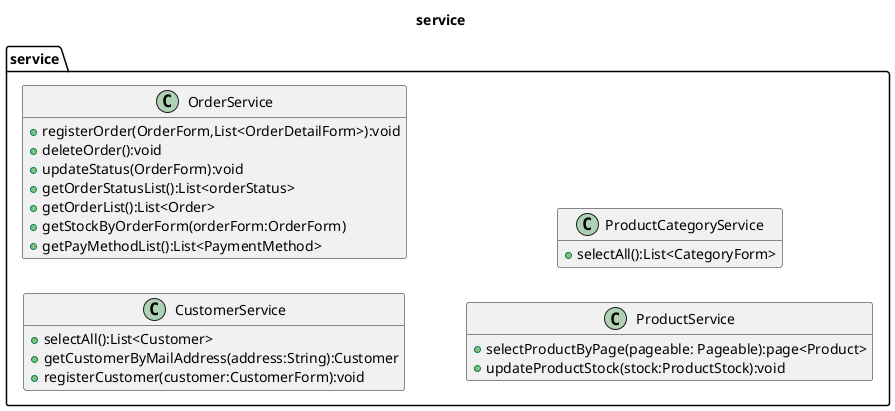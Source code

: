 @startuml
title service
hide empty members
left to right direction

package service{
    class CustomerService{
    +selectAll():List<Customer>
		+getCustomerByMailAddress(address:String):Customer
		+registerCustomer(customer:CustomerForm):void
    }
    
    class OrderService{
		+registerOrder(OrderForm,List<OrderDetailForm>):void
		+deleteOrder():void
    +updateStatus(OrderForm):void
    +getOrderStatusList():List<orderStatus>
    +getOrderList():List<Order>
    +getStockByOrderForm(orderForm:OrderForm)
    +getPayMethodList():List<PaymentMethod>
    }
    
    class ProductService{
		+selectProductByPage(pageable: Pageable):page<Product>
		+updateProductStock(stock:ProductStock):void
    }

    class ProductCategoryService{
		+selectAll():List<CategoryForm>
    }
}